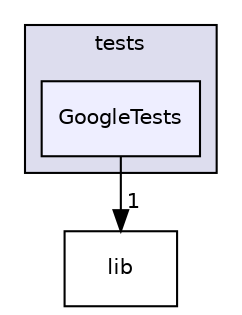 digraph "hw1_cicd/tests/GoogleTests" {
  compound=true
  node [ fontsize="10", fontname="Helvetica"];
  edge [ labelfontsize="10", labelfontname="Helvetica"];
  subgraph clusterdir_3a9fe4f552aa1ca4fb49e1bb36c95bd2 {
    graph [ bgcolor="#ddddee", pencolor="black", label="tests" fontname="Helvetica", fontsize="10", URL="dir_3a9fe4f552aa1ca4fb49e1bb36c95bd2.html"]
  dir_dde9f18f5ed3c89df1eac8d899157d26 [shape=box, label="GoogleTests", style="filled", fillcolor="#eeeeff", pencolor="black", URL="dir_dde9f18f5ed3c89df1eac8d899157d26.html"];
  }
  dir_526bea64bc7da40ce97067456d3137ec [shape=box label="lib" URL="dir_526bea64bc7da40ce97067456d3137ec.html"];
  dir_dde9f18f5ed3c89df1eac8d899157d26->dir_526bea64bc7da40ce97067456d3137ec [headlabel="1", labeldistance=1.5 headhref="dir_000017_000010.html"];
}
